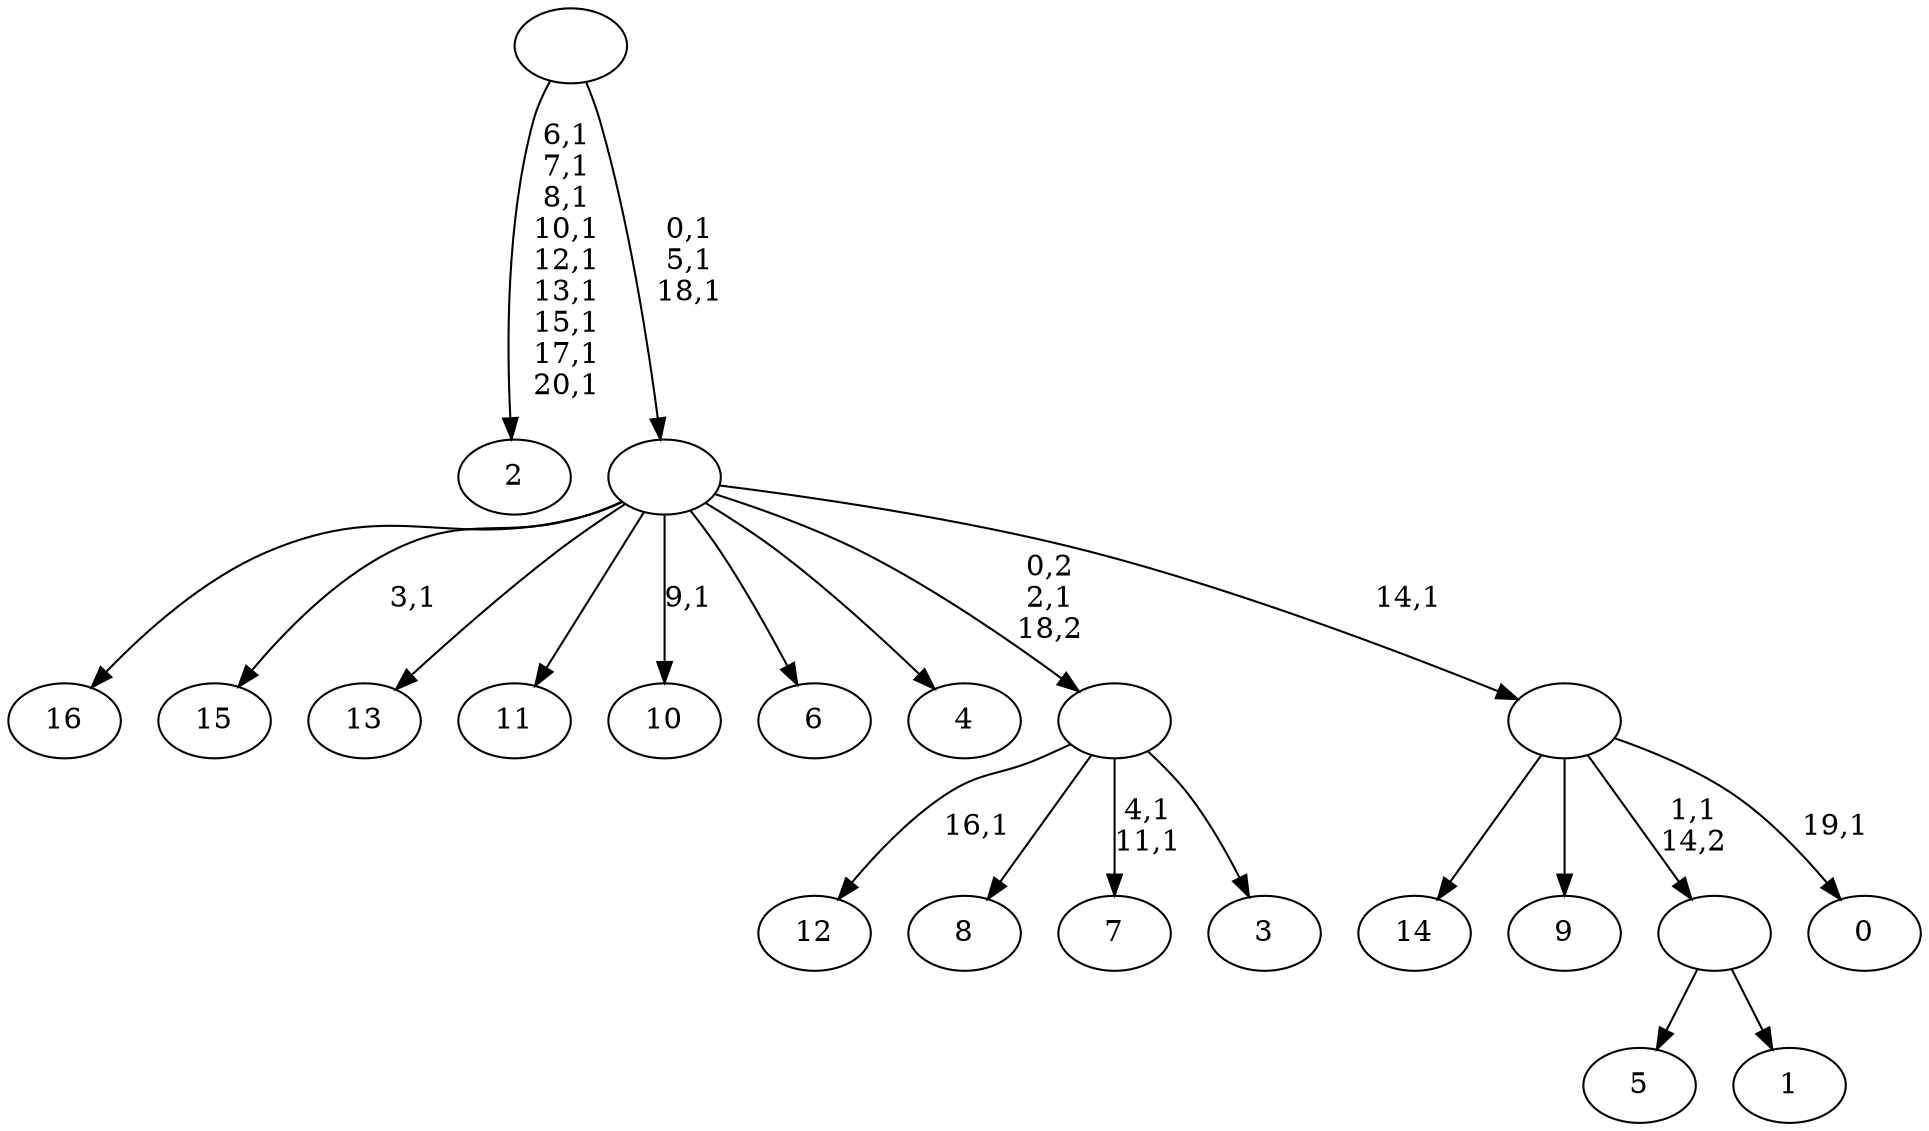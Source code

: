 digraph T {
	38 [label="16"]
	37 [label="15"]
	35 [label="14"]
	34 [label="13"]
	33 [label="12"]
	31 [label="11"]
	30 [label="10"]
	28 [label="9"]
	27 [label="8"]
	26 [label="7"]
	23 [label="6"]
	22 [label="5"]
	21 [label="4"]
	20 [label="3"]
	19 [label=""]
	18 [label="2"]
	8 [label="1"]
	7 [label=""]
	6 [label="0"]
	4 [label=""]
	3 [label=""]
	0 [label=""]
	19 -> 26 [label="4,1\n11,1"]
	19 -> 33 [label="16,1"]
	19 -> 27 [label=""]
	19 -> 20 [label=""]
	7 -> 22 [label=""]
	7 -> 8 [label=""]
	4 -> 6 [label="19,1"]
	4 -> 35 [label=""]
	4 -> 28 [label=""]
	4 -> 7 [label="1,1\n14,2"]
	3 -> 30 [label="9,1"]
	3 -> 37 [label="3,1"]
	3 -> 38 [label=""]
	3 -> 34 [label=""]
	3 -> 31 [label=""]
	3 -> 23 [label=""]
	3 -> 21 [label=""]
	3 -> 19 [label="0,2\n2,1\n18,2"]
	3 -> 4 [label="14,1"]
	0 -> 3 [label="0,1\n5,1\n18,1"]
	0 -> 18 [label="6,1\n7,1\n8,1\n10,1\n12,1\n13,1\n15,1\n17,1\n20,1"]
}
